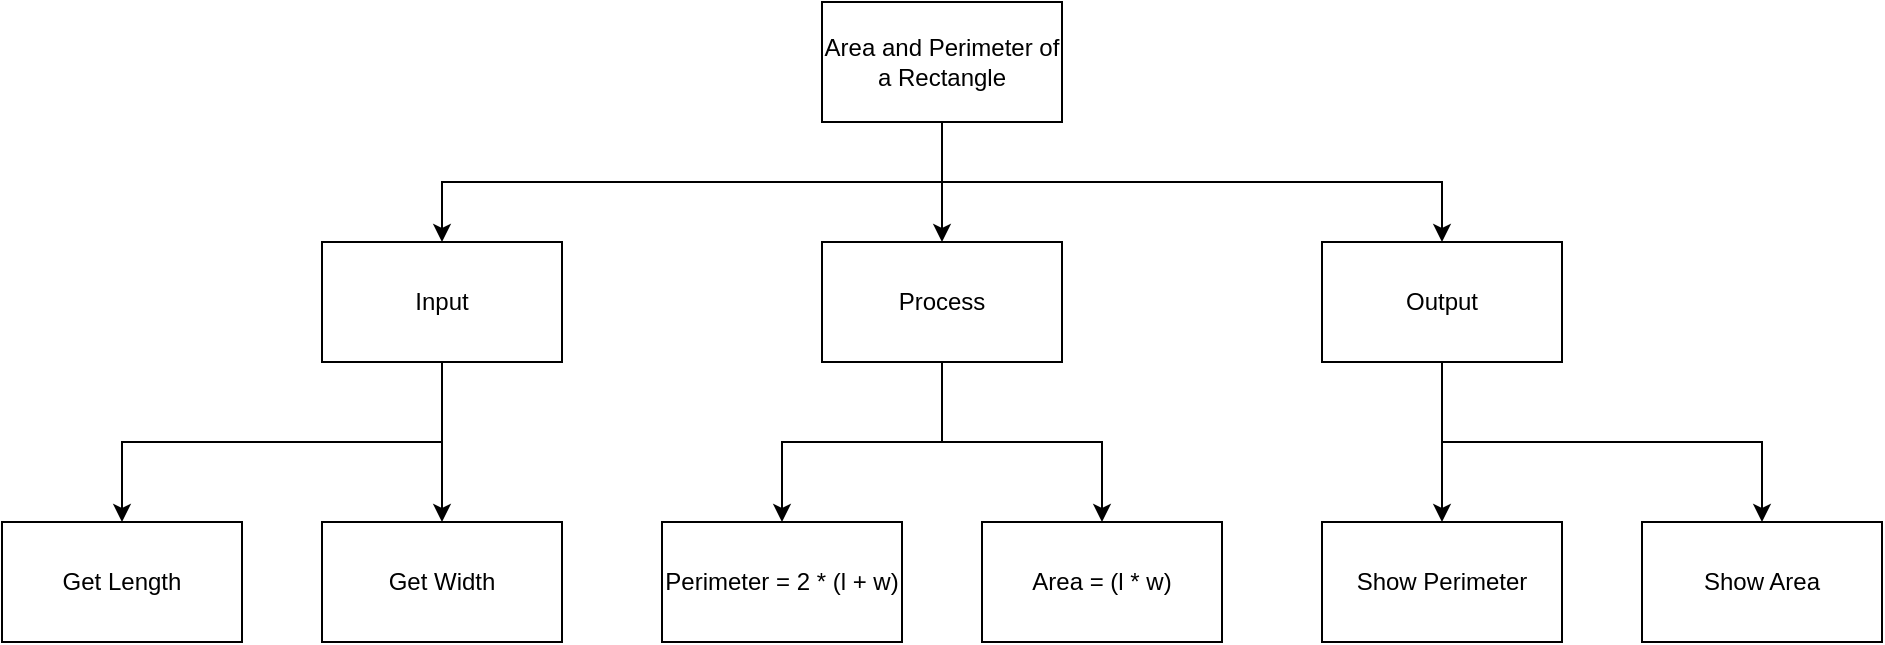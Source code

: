 <mxfile>
    <diagram id="S05d976lgidV5tA8pkjR" name="Page-1">
        <mxGraphModel dx="1074" dy="660" grid="1" gridSize="10" guides="1" tooltips="1" connect="1" arrows="1" fold="1" page="1" pageScale="1" pageWidth="827" pageHeight="1169" math="0" shadow="0">
            <root>
                <mxCell id="0"/>
                <mxCell id="1" parent="0"/>
                <mxCell id="15" value="" style="edgeStyle=orthogonalEdgeStyle;html=1;" parent="1" source="2" target="10" edge="1">
                    <mxGeometry relative="1" as="geometry"/>
                </mxCell>
                <mxCell id="19" style="edgeStyle=orthogonalEdgeStyle;html=1;entryX=0.5;entryY=0;entryDx=0;entryDy=0;rounded=0;" parent="1" source="2" target="11" edge="1">
                    <mxGeometry relative="1" as="geometry">
                        <Array as="points">
                            <mxPoint x="370" y="320"/>
                            <mxPoint x="210" y="320"/>
                        </Array>
                    </mxGeometry>
                </mxCell>
                <mxCell id="2" value="Input" style="rounded=1;whiteSpace=wrap;html=1;" parent="1" vertex="1">
                    <mxGeometry x="310" y="220" width="120" height="60" as="geometry"/>
                </mxCell>
                <mxCell id="12" style="edgeStyle=none;html=1;" parent="1" source="3" target="6" edge="1">
                    <mxGeometry relative="1" as="geometry"/>
                </mxCell>
                <mxCell id="13" style="edgeStyle=orthogonalEdgeStyle;html=1;entryX=0.5;entryY=0;entryDx=0;entryDy=0;rounded=0;" parent="1" source="3" target="2" edge="1">
                    <mxGeometry relative="1" as="geometry">
                        <Array as="points">
                            <mxPoint x="620" y="190"/>
                            <mxPoint x="370" y="190"/>
                        </Array>
                    </mxGeometry>
                </mxCell>
                <mxCell id="14" style="edgeStyle=orthogonalEdgeStyle;html=1;rounded=0;" parent="1" source="3" target="4" edge="1">
                    <mxGeometry relative="1" as="geometry">
                        <Array as="points">
                            <mxPoint x="620" y="190"/>
                            <mxPoint x="870" y="190"/>
                        </Array>
                    </mxGeometry>
                </mxCell>
                <mxCell id="3" value="Area and Perimeter" style="rounded=1;whiteSpace=wrap;html=1;" parent="1" vertex="1">
                    <mxGeometry x="560" y="100" width="120" height="60" as="geometry"/>
                </mxCell>
                <mxCell id="16" value="" style="edgeStyle=orthogonalEdgeStyle;html=1;" parent="1" source="4" target="7" edge="1">
                    <mxGeometry relative="1" as="geometry"/>
                </mxCell>
                <mxCell id="20" style="edgeStyle=orthogonalEdgeStyle;html=1;entryX=0.5;entryY=0;entryDx=0;entryDy=0;rounded=0;" parent="1" source="4" target="5" edge="1">
                    <mxGeometry relative="1" as="geometry">
                        <Array as="points">
                            <mxPoint x="870" y="320"/>
                            <mxPoint x="1030" y="320"/>
                        </Array>
                    </mxGeometry>
                </mxCell>
                <mxCell id="4" value="Output" style="rounded=1;whiteSpace=wrap;html=1;" parent="1" vertex="1">
                    <mxGeometry x="810" y="220" width="120" height="60" as="geometry"/>
                </mxCell>
                <mxCell id="5" value="" style="rounded=1;whiteSpace=wrap;html=1;" parent="1" vertex="1">
                    <mxGeometry x="970" y="360" width="120" height="60" as="geometry"/>
                </mxCell>
                <mxCell id="17" style="edgeStyle=orthogonalEdgeStyle;html=1;rounded=0;" parent="1" source="6" target="9" edge="1">
                    <mxGeometry relative="1" as="geometry"/>
                </mxCell>
                <mxCell id="18" style="edgeStyle=orthogonalEdgeStyle;html=1;rounded=0;" parent="1" source="6" target="8" edge="1">
                    <mxGeometry relative="1" as="geometry"/>
                </mxCell>
                <mxCell id="6" value="Process" style="rounded=1;whiteSpace=wrap;html=1;" parent="1" vertex="1">
                    <mxGeometry x="560" y="220" width="120" height="60" as="geometry"/>
                </mxCell>
                <mxCell id="7" value="" style="rounded=1;whiteSpace=wrap;html=1;" parent="1" vertex="1">
                    <mxGeometry x="810" y="360" width="120" height="60" as="geometry"/>
                </mxCell>
                <mxCell id="8" value="" style="rounded=1;whiteSpace=wrap;html=1;" parent="1" vertex="1">
                    <mxGeometry x="640" y="360" width="120" height="60" as="geometry"/>
                </mxCell>
                <mxCell id="9" value="" style="rounded=1;whiteSpace=wrap;html=1;" parent="1" vertex="1">
                    <mxGeometry x="480" y="360" width="120" height="60" as="geometry"/>
                </mxCell>
                <mxCell id="10" value="" style="rounded=1;whiteSpace=wrap;html=1;" parent="1" vertex="1">
                    <mxGeometry x="310" y="360" width="120" height="60" as="geometry"/>
                </mxCell>
                <mxCell id="11" value="" style="rounded=1;whiteSpace=wrap;html=1;" parent="1" vertex="1">
                    <mxGeometry x="150" y="360" width="120" height="60" as="geometry"/>
                </mxCell>
                <mxCell id="21" value="Get Length" style="rounded=0;whiteSpace=wrap;html=1;" parent="1" vertex="1">
                    <mxGeometry x="150" y="360" width="120" height="60" as="geometry"/>
                </mxCell>
                <mxCell id="22" value="Get Width" style="rounded=0;whiteSpace=wrap;html=1;" parent="1" vertex="1">
                    <mxGeometry x="310" y="360" width="120" height="60" as="geometry"/>
                </mxCell>
                <mxCell id="23" value="Perimeter = 2 * (l + w)" style="rounded=0;whiteSpace=wrap;html=1;" parent="1" vertex="1">
                    <mxGeometry x="480" y="360" width="120" height="60" as="geometry"/>
                </mxCell>
                <mxCell id="24" value="Area = (l * w)" style="rounded=0;whiteSpace=wrap;html=1;" parent="1" vertex="1">
                    <mxGeometry x="640" y="360" width="120" height="60" as="geometry"/>
                </mxCell>
                <mxCell id="25" value="Show Perimeter" style="rounded=0;whiteSpace=wrap;html=1;" parent="1" vertex="1">
                    <mxGeometry x="810" y="360" width="120" height="60" as="geometry"/>
                </mxCell>
                <mxCell id="26" value="Show Area" style="rounded=0;whiteSpace=wrap;html=1;" parent="1" vertex="1">
                    <mxGeometry x="970" y="360" width="120" height="60" as="geometry"/>
                </mxCell>
                <mxCell id="27" value="Input" style="rounded=0;whiteSpace=wrap;html=1;" parent="1" vertex="1">
                    <mxGeometry x="310" y="220" width="120" height="60" as="geometry"/>
                </mxCell>
                <mxCell id="28" value="Process" style="rounded=0;whiteSpace=wrap;html=1;" parent="1" vertex="1">
                    <mxGeometry x="560" y="220" width="120" height="60" as="geometry"/>
                </mxCell>
                <mxCell id="29" value="Output" style="rounded=0;whiteSpace=wrap;html=1;" parent="1" vertex="1">
                    <mxGeometry x="810" y="220" width="120" height="60" as="geometry"/>
                </mxCell>
                <mxCell id="30" value="Area and Perimeter of a Rectangle" style="rounded=0;whiteSpace=wrap;html=1;" parent="1" vertex="1">
                    <mxGeometry x="560" y="100" width="120" height="60" as="geometry"/>
                </mxCell>
            </root>
        </mxGraphModel>
    </diagram>
</mxfile>